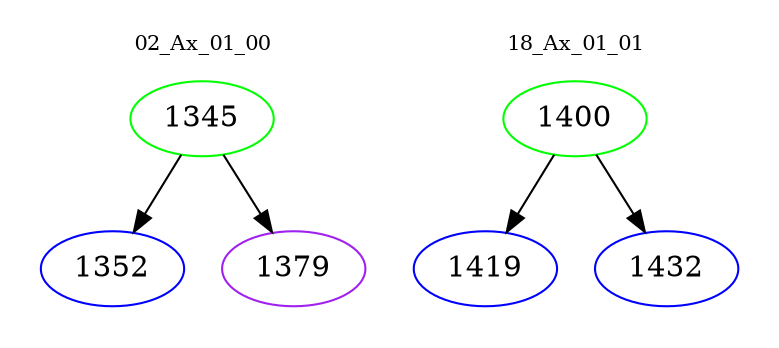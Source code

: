 digraph{
subgraph cluster_0 {
color = white
label = "02_Ax_01_00";
fontsize=10;
T0_1345 [label="1345", color="green"]
T0_1345 -> T0_1352 [color="black"]
T0_1352 [label="1352", color="blue"]
T0_1345 -> T0_1379 [color="black"]
T0_1379 [label="1379", color="purple"]
}
subgraph cluster_1 {
color = white
label = "18_Ax_01_01";
fontsize=10;
T1_1400 [label="1400", color="green"]
T1_1400 -> T1_1419 [color="black"]
T1_1419 [label="1419", color="blue"]
T1_1400 -> T1_1432 [color="black"]
T1_1432 [label="1432", color="blue"]
}
}
